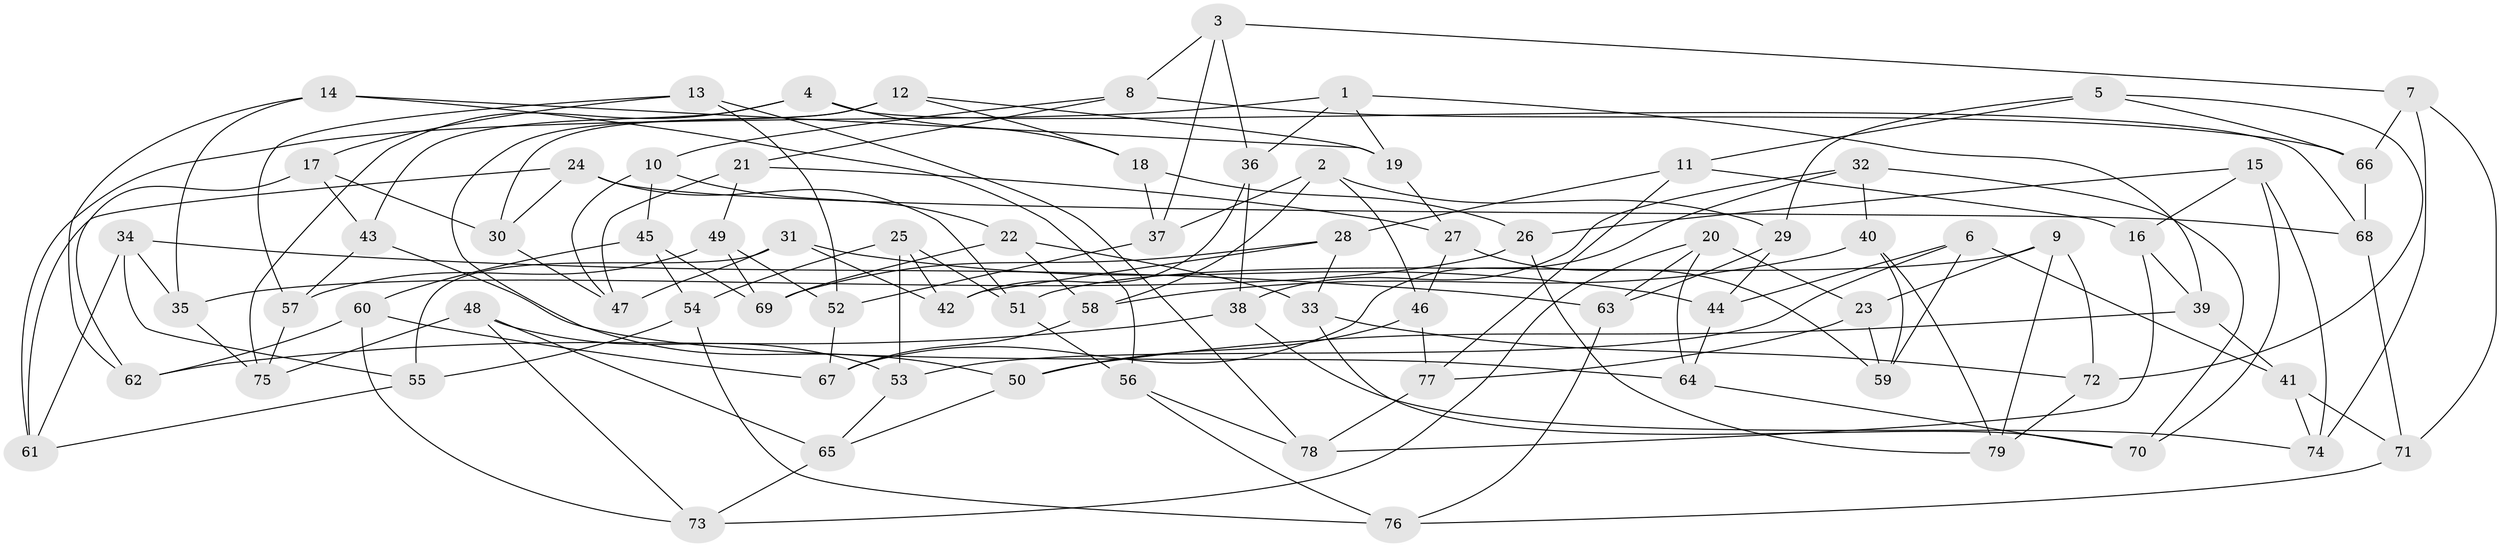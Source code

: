// Generated by graph-tools (version 1.1) at 2025/16/03/09/25 04:16:39]
// undirected, 79 vertices, 158 edges
graph export_dot {
graph [start="1"]
  node [color=gray90,style=filled];
  1;
  2;
  3;
  4;
  5;
  6;
  7;
  8;
  9;
  10;
  11;
  12;
  13;
  14;
  15;
  16;
  17;
  18;
  19;
  20;
  21;
  22;
  23;
  24;
  25;
  26;
  27;
  28;
  29;
  30;
  31;
  32;
  33;
  34;
  35;
  36;
  37;
  38;
  39;
  40;
  41;
  42;
  43;
  44;
  45;
  46;
  47;
  48;
  49;
  50;
  51;
  52;
  53;
  54;
  55;
  56;
  57;
  58;
  59;
  60;
  61;
  62;
  63;
  64;
  65;
  66;
  67;
  68;
  69;
  70;
  71;
  72;
  73;
  74;
  75;
  76;
  77;
  78;
  79;
  1 -- 61;
  1 -- 19;
  1 -- 36;
  1 -- 39;
  2 -- 46;
  2 -- 29;
  2 -- 58;
  2 -- 37;
  3 -- 8;
  3 -- 37;
  3 -- 7;
  3 -- 36;
  4 -- 68;
  4 -- 75;
  4 -- 43;
  4 -- 18;
  5 -- 72;
  5 -- 29;
  5 -- 66;
  5 -- 11;
  6 -- 53;
  6 -- 41;
  6 -- 44;
  6 -- 59;
  7 -- 71;
  7 -- 74;
  7 -- 66;
  8 -- 66;
  8 -- 21;
  8 -- 10;
  9 -- 79;
  9 -- 51;
  9 -- 72;
  9 -- 23;
  10 -- 22;
  10 -- 47;
  10 -- 45;
  11 -- 28;
  11 -- 77;
  11 -- 16;
  12 -- 30;
  12 -- 50;
  12 -- 18;
  12 -- 19;
  13 -- 52;
  13 -- 78;
  13 -- 17;
  13 -- 57;
  14 -- 56;
  14 -- 62;
  14 -- 19;
  14 -- 35;
  15 -- 16;
  15 -- 70;
  15 -- 74;
  15 -- 26;
  16 -- 39;
  16 -- 78;
  17 -- 62;
  17 -- 30;
  17 -- 43;
  18 -- 26;
  18 -- 37;
  19 -- 27;
  20 -- 23;
  20 -- 64;
  20 -- 63;
  20 -- 73;
  21 -- 27;
  21 -- 49;
  21 -- 47;
  22 -- 69;
  22 -- 33;
  22 -- 58;
  23 -- 77;
  23 -- 59;
  24 -- 51;
  24 -- 68;
  24 -- 61;
  24 -- 30;
  25 -- 53;
  25 -- 51;
  25 -- 54;
  25 -- 42;
  26 -- 79;
  26 -- 35;
  27 -- 59;
  27 -- 46;
  28 -- 42;
  28 -- 33;
  28 -- 69;
  29 -- 44;
  29 -- 63;
  30 -- 47;
  31 -- 44;
  31 -- 55;
  31 -- 42;
  31 -- 47;
  32 -- 40;
  32 -- 67;
  32 -- 38;
  32 -- 70;
  33 -- 72;
  33 -- 70;
  34 -- 35;
  34 -- 55;
  34 -- 63;
  34 -- 61;
  35 -- 75;
  36 -- 38;
  36 -- 42;
  37 -- 52;
  38 -- 74;
  38 -- 62;
  39 -- 41;
  39 -- 50;
  40 -- 58;
  40 -- 79;
  40 -- 59;
  41 -- 71;
  41 -- 74;
  43 -- 64;
  43 -- 57;
  44 -- 64;
  45 -- 54;
  45 -- 69;
  45 -- 60;
  46 -- 50;
  46 -- 77;
  48 -- 75;
  48 -- 65;
  48 -- 73;
  48 -- 53;
  49 -- 52;
  49 -- 69;
  49 -- 57;
  50 -- 65;
  51 -- 56;
  52 -- 67;
  53 -- 65;
  54 -- 76;
  54 -- 55;
  55 -- 61;
  56 -- 78;
  56 -- 76;
  57 -- 75;
  58 -- 67;
  60 -- 73;
  60 -- 62;
  60 -- 67;
  63 -- 76;
  64 -- 70;
  65 -- 73;
  66 -- 68;
  68 -- 71;
  71 -- 76;
  72 -- 79;
  77 -- 78;
}
